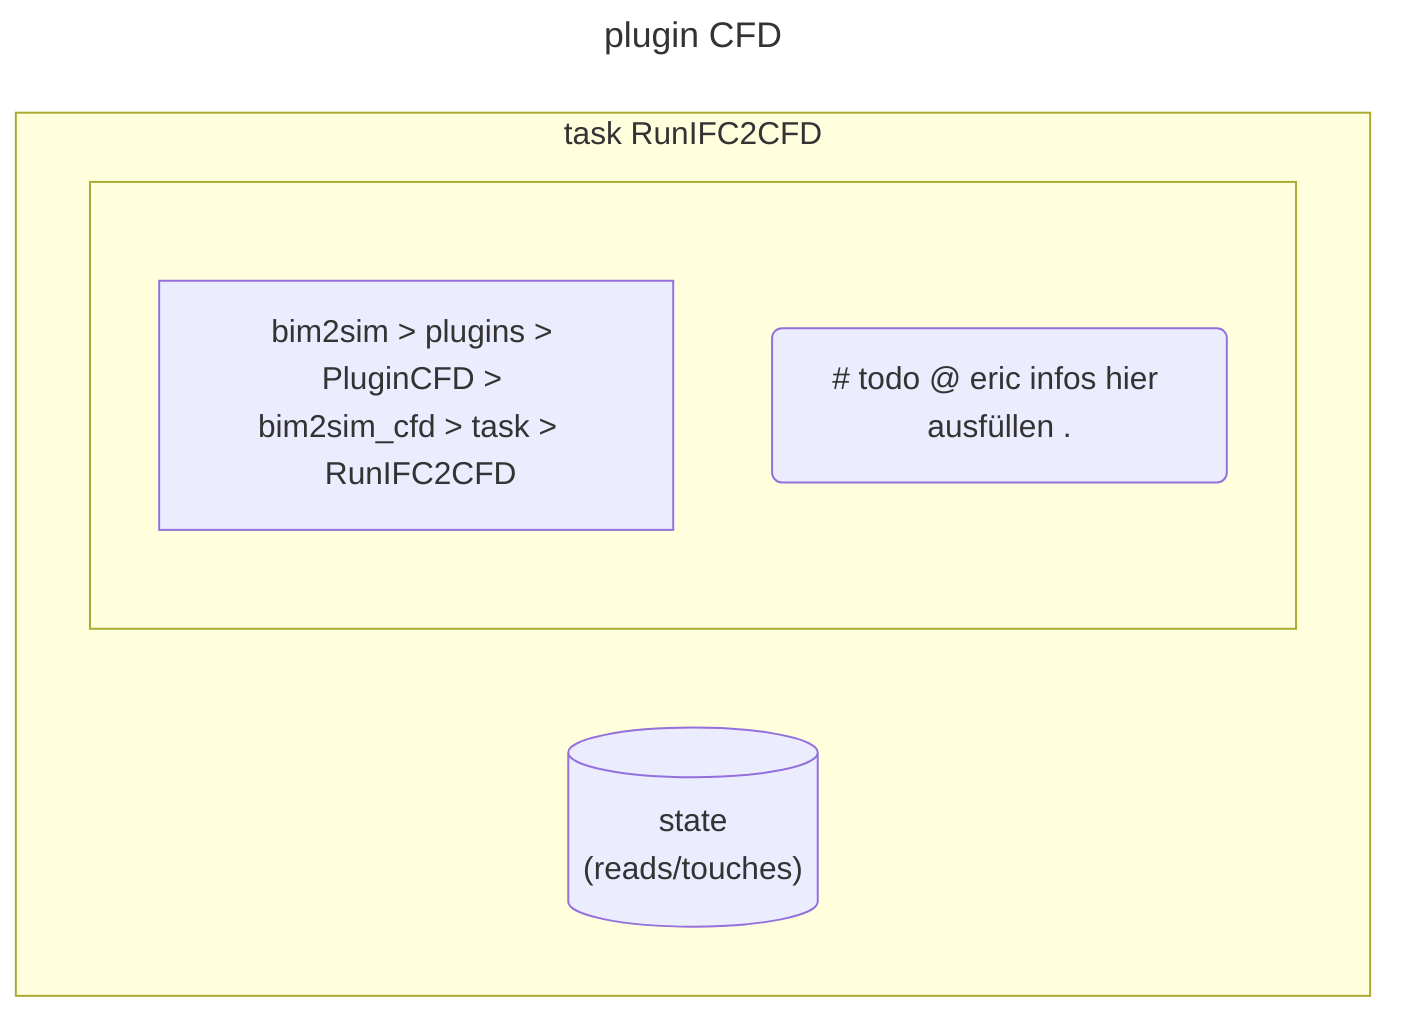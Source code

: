 ---
title: plugin CFD
---
flowchart TB
    
subgraph taskRunIFC2CFD["task RunIFC2CFD"]
 subgraph "" 

  tRunIFC2CFD["bim2sim > plugins > PluginCFD > 
bim2sim_cfd > task >  
 RunIFC2CFD"]
  extRunIFC2CFD("  # todo @ eric infos hier ausfüllen . " )
 end

stateRunIFC2CFD[("state
 (reads/touches)")]
    direction RL
end